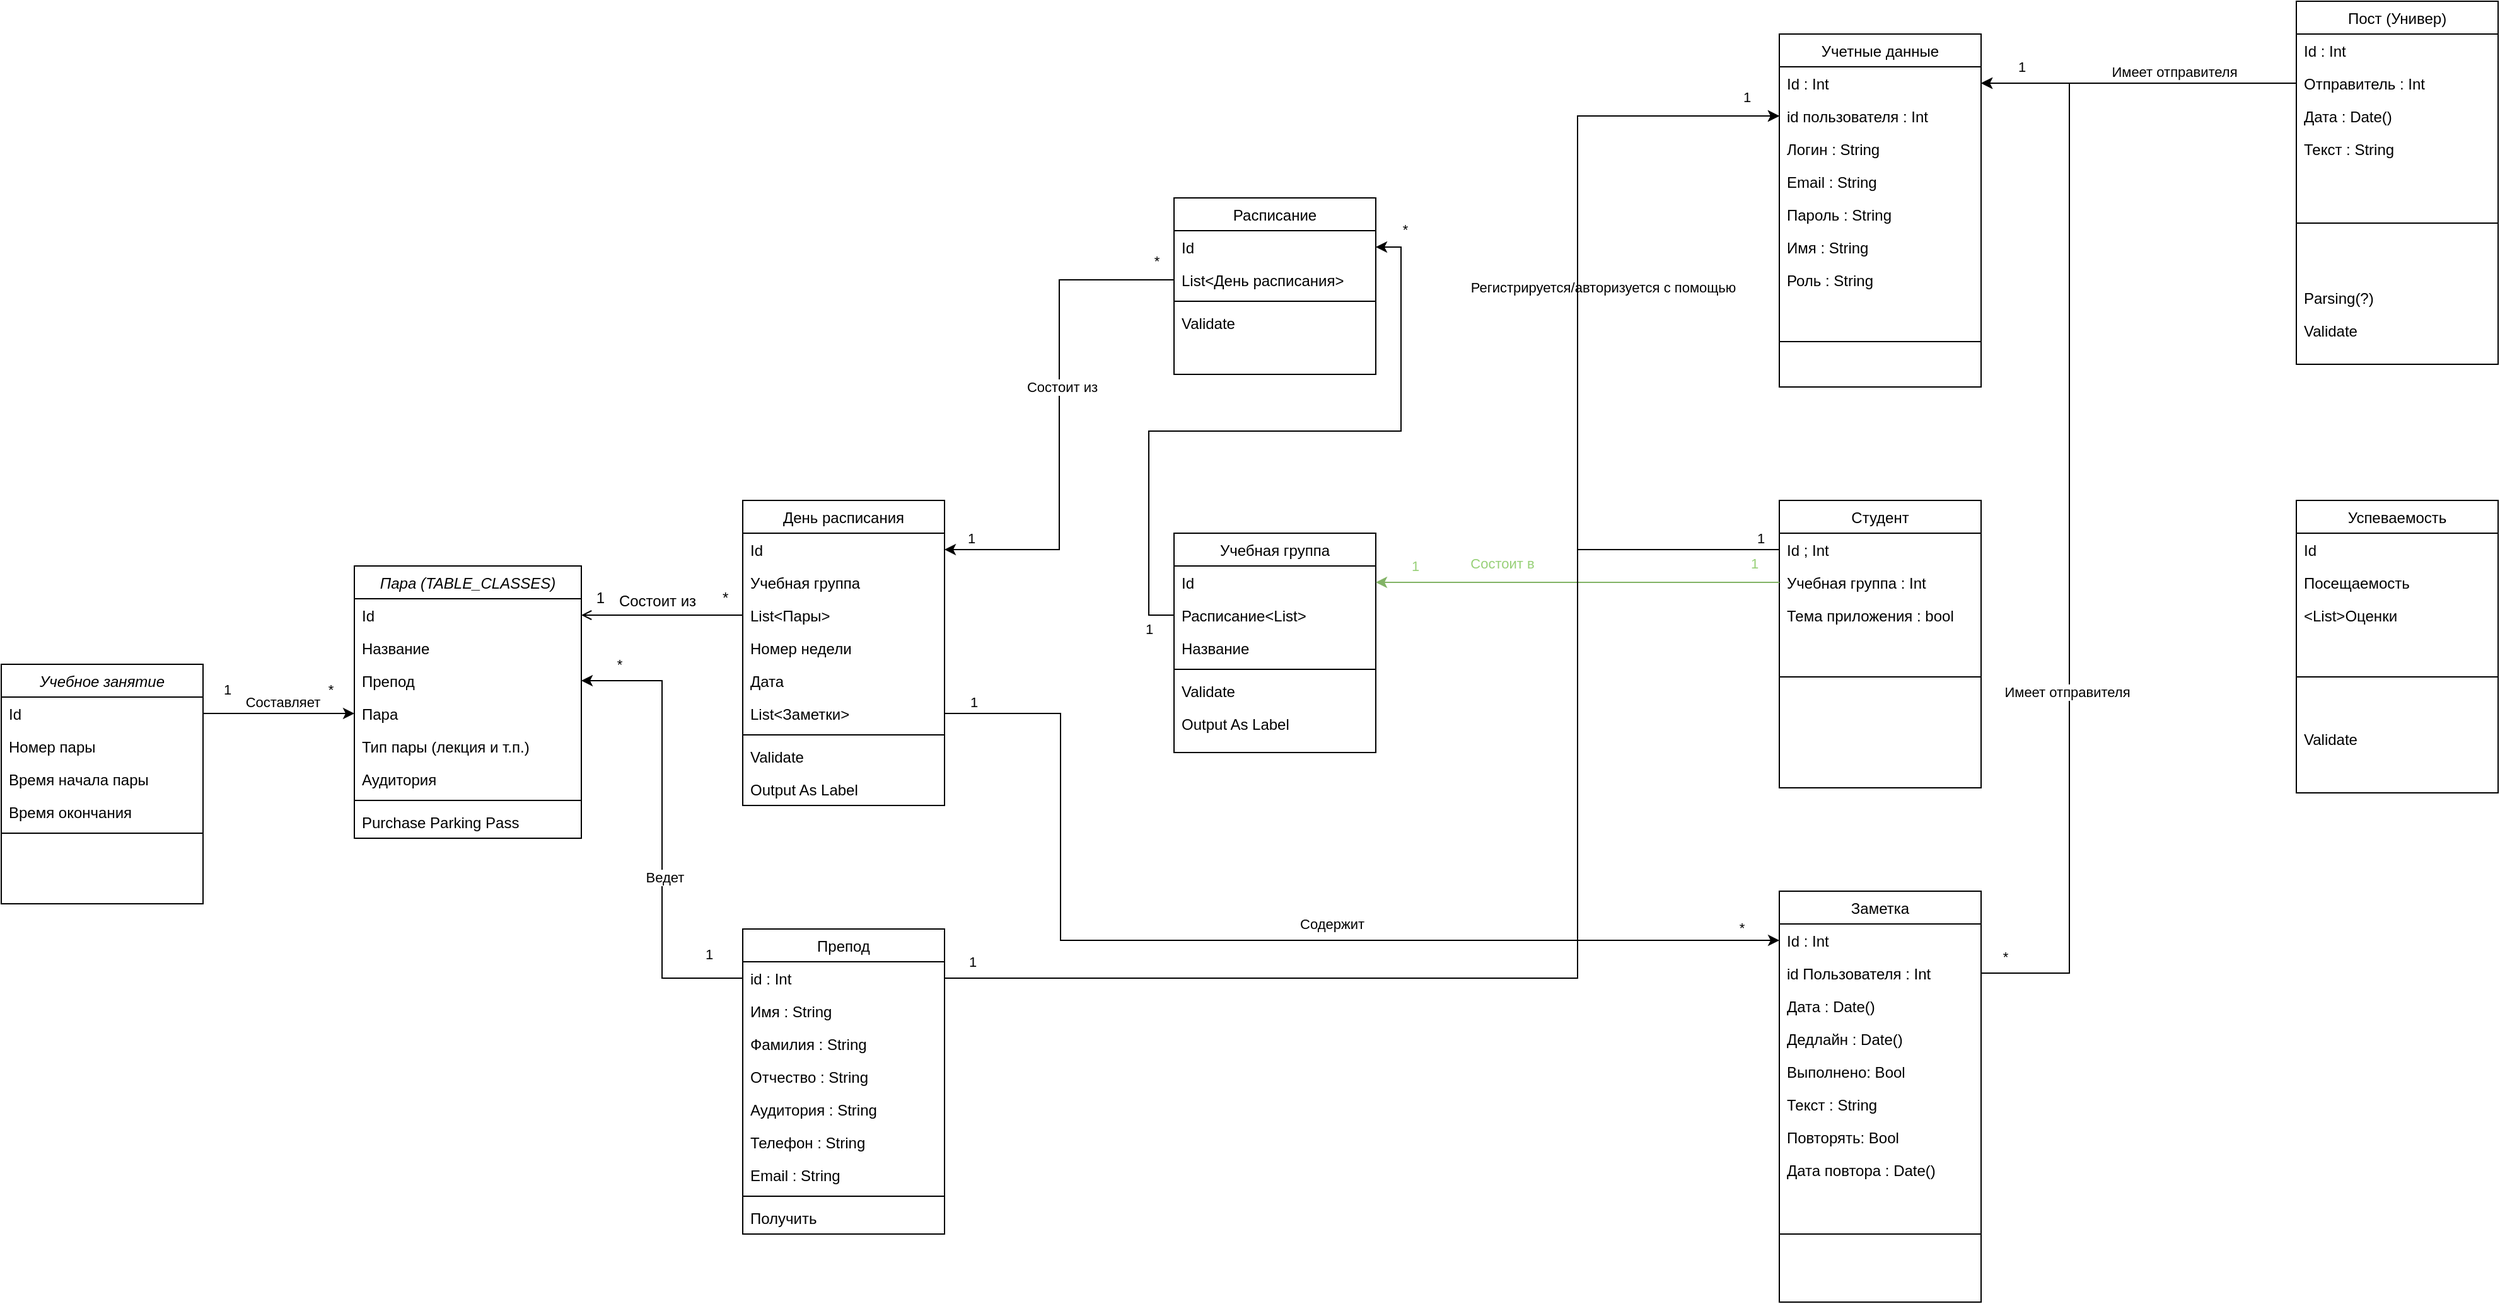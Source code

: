 <mxfile version="16.5.1" type="device"><diagram id="C5RBs43oDa-KdzZeNtuy" name="Page-1"><mxGraphModel dx="2249" dy="2034" grid="1" gridSize="10" guides="1" tooltips="1" connect="1" arrows="1" fold="1" page="1" pageScale="1" pageWidth="827" pageHeight="1169" math="0" shadow="0"><root><mxCell id="WIyWlLk6GJQsqaUBKTNV-0"/><mxCell id="WIyWlLk6GJQsqaUBKTNV-1" parent="WIyWlLk6GJQsqaUBKTNV-0"/><mxCell id="zkfFHV4jXpPFQw0GAbJ--0" value="Пара (TABLE_CLASSES)" style="swimlane;fontStyle=2;align=center;verticalAlign=top;childLayout=stackLayout;horizontal=1;startSize=26;horizontalStack=0;resizeParent=1;resizeLast=0;collapsible=1;marginBottom=0;rounded=0;shadow=0;strokeWidth=1;" parent="WIyWlLk6GJQsqaUBKTNV-1" vertex="1"><mxGeometry x="200" y="172" width="180" height="216" as="geometry"><mxRectangle x="230" y="140" width="160" height="26" as="alternateBounds"/></mxGeometry></mxCell><mxCell id="zkfFHV4jXpPFQw0GAbJ--1" value="Id" style="text;align=left;verticalAlign=top;spacingLeft=4;spacingRight=4;overflow=hidden;rotatable=0;points=[[0,0.5],[1,0.5]];portConstraint=eastwest;" parent="zkfFHV4jXpPFQw0GAbJ--0" vertex="1"><mxGeometry y="26" width="180" height="26" as="geometry"/></mxCell><mxCell id="zkfFHV4jXpPFQw0GAbJ--2" value="Название" style="text;align=left;verticalAlign=top;spacingLeft=4;spacingRight=4;overflow=hidden;rotatable=0;points=[[0,0.5],[1,0.5]];portConstraint=eastwest;rounded=0;shadow=0;html=0;" parent="zkfFHV4jXpPFQw0GAbJ--0" vertex="1"><mxGeometry y="52" width="180" height="26" as="geometry"/></mxCell><mxCell id="zkfFHV4jXpPFQw0GAbJ--3" value="Препод" style="text;align=left;verticalAlign=top;spacingLeft=4;spacingRight=4;overflow=hidden;rotatable=0;points=[[0,0.5],[1,0.5]];portConstraint=eastwest;rounded=0;shadow=0;html=0;" parent="zkfFHV4jXpPFQw0GAbJ--0" vertex="1"><mxGeometry y="78" width="180" height="26" as="geometry"/></mxCell><mxCell id="HMLo1GvduJwZ5FyDt5R9-80" value="Пара" style="text;align=left;verticalAlign=top;spacingLeft=4;spacingRight=4;overflow=hidden;rotatable=0;points=[[0,0.5],[1,0.5]];portConstraint=eastwest;" parent="zkfFHV4jXpPFQw0GAbJ--0" vertex="1"><mxGeometry y="104" width="180" height="26" as="geometry"/></mxCell><mxCell id="18_xznYcsgXf1KtRyhTN-0" value="Тип пары (лекция и т.п.)" style="text;align=left;verticalAlign=top;spacingLeft=4;spacingRight=4;overflow=hidden;rotatable=0;points=[[0,0.5],[1,0.5]];portConstraint=eastwest;" parent="zkfFHV4jXpPFQw0GAbJ--0" vertex="1"><mxGeometry y="130" width="180" height="26" as="geometry"/></mxCell><mxCell id="fOQuUvuFm4iIlGBNHbHv-6" value="Аудитория" style="text;align=left;verticalAlign=top;spacingLeft=4;spacingRight=4;overflow=hidden;rotatable=0;points=[[0,0.5],[1,0.5]];portConstraint=eastwest;" vertex="1" parent="zkfFHV4jXpPFQw0GAbJ--0"><mxGeometry y="156" width="180" height="26" as="geometry"/></mxCell><mxCell id="zkfFHV4jXpPFQw0GAbJ--4" value="" style="line;html=1;strokeWidth=1;align=left;verticalAlign=middle;spacingTop=-1;spacingLeft=3;spacingRight=3;rotatable=0;labelPosition=right;points=[];portConstraint=eastwest;" parent="zkfFHV4jXpPFQw0GAbJ--0" vertex="1"><mxGeometry y="182" width="180" height="8" as="geometry"/></mxCell><mxCell id="zkfFHV4jXpPFQw0GAbJ--5" value="Purchase Parking Pass" style="text;align=left;verticalAlign=top;spacingLeft=4;spacingRight=4;overflow=hidden;rotatable=0;points=[[0,0.5],[1,0.5]];portConstraint=eastwest;" parent="zkfFHV4jXpPFQw0GAbJ--0" vertex="1"><mxGeometry y="190" width="180" height="26" as="geometry"/></mxCell><mxCell id="zkfFHV4jXpPFQw0GAbJ--13" value="Препод" style="swimlane;fontStyle=0;align=center;verticalAlign=top;childLayout=stackLayout;horizontal=1;startSize=26;horizontalStack=0;resizeParent=1;resizeLast=0;collapsible=1;marginBottom=0;rounded=0;shadow=0;strokeWidth=1;" parent="WIyWlLk6GJQsqaUBKTNV-1" vertex="1"><mxGeometry x="508" y="460" width="160" height="242" as="geometry"><mxRectangle x="340" y="380" width="170" height="26" as="alternateBounds"/></mxGeometry></mxCell><mxCell id="zkfFHV4jXpPFQw0GAbJ--14" value="id : Int" style="text;align=left;verticalAlign=top;spacingLeft=4;spacingRight=4;overflow=hidden;rotatable=0;points=[[0,0.5],[1,0.5]];portConstraint=eastwest;" parent="zkfFHV4jXpPFQw0GAbJ--13" vertex="1"><mxGeometry y="26" width="160" height="26" as="geometry"/></mxCell><mxCell id="HMLo1GvduJwZ5FyDt5R9-19" value="Имя : String" style="text;align=left;verticalAlign=top;spacingLeft=4;spacingRight=4;overflow=hidden;rotatable=0;points=[[0,0.5],[1,0.5]];portConstraint=eastwest;" parent="zkfFHV4jXpPFQw0GAbJ--13" vertex="1"><mxGeometry y="52" width="160" height="26" as="geometry"/></mxCell><mxCell id="HMLo1GvduJwZ5FyDt5R9-20" value="Фамилия : String" style="text;align=left;verticalAlign=top;spacingLeft=4;spacingRight=4;overflow=hidden;rotatable=0;points=[[0,0.5],[1,0.5]];portConstraint=eastwest;" parent="zkfFHV4jXpPFQw0GAbJ--13" vertex="1"><mxGeometry y="78" width="160" height="26" as="geometry"/></mxCell><mxCell id="HMLo1GvduJwZ5FyDt5R9-21" value="Отчество : String" style="text;align=left;verticalAlign=top;spacingLeft=4;spacingRight=4;overflow=hidden;rotatable=0;points=[[0,0.5],[1,0.5]];portConstraint=eastwest;" parent="zkfFHV4jXpPFQw0GAbJ--13" vertex="1"><mxGeometry y="104" width="160" height="26" as="geometry"/></mxCell><mxCell id="HMLo1GvduJwZ5FyDt5R9-23" value="Аудитория : String" style="text;align=left;verticalAlign=top;spacingLeft=4;spacingRight=4;overflow=hidden;rotatable=0;points=[[0,0.5],[1,0.5]];portConstraint=eastwest;" parent="zkfFHV4jXpPFQw0GAbJ--13" vertex="1"><mxGeometry y="130" width="160" height="26" as="geometry"/></mxCell><mxCell id="HMLo1GvduJwZ5FyDt5R9-24" value="Телефон : String" style="text;align=left;verticalAlign=top;spacingLeft=4;spacingRight=4;overflow=hidden;rotatable=0;points=[[0,0.5],[1,0.5]];portConstraint=eastwest;" parent="zkfFHV4jXpPFQw0GAbJ--13" vertex="1"><mxGeometry y="156" width="160" height="26" as="geometry"/></mxCell><mxCell id="HMLo1GvduJwZ5FyDt5R9-28" value="Email : String" style="text;align=left;verticalAlign=top;spacingLeft=4;spacingRight=4;overflow=hidden;rotatable=0;points=[[0,0.5],[1,0.5]];portConstraint=eastwest;" parent="zkfFHV4jXpPFQw0GAbJ--13" vertex="1"><mxGeometry y="182" width="160" height="26" as="geometry"/></mxCell><mxCell id="zkfFHV4jXpPFQw0GAbJ--15" value="" style="line;html=1;strokeWidth=1;align=left;verticalAlign=middle;spacingTop=-1;spacingLeft=3;spacingRight=3;rotatable=0;labelPosition=right;points=[];portConstraint=eastwest;" parent="zkfFHV4jXpPFQw0GAbJ--13" vertex="1"><mxGeometry y="208" width="160" height="8" as="geometry"/></mxCell><mxCell id="HMLo1GvduJwZ5FyDt5R9-22" value="Получить" style="text;align=left;verticalAlign=top;spacingLeft=4;spacingRight=4;overflow=hidden;rotatable=0;points=[[0,0.5],[1,0.5]];portConstraint=eastwest;" parent="zkfFHV4jXpPFQw0GAbJ--13" vertex="1"><mxGeometry y="216" width="160" height="26" as="geometry"/></mxCell><mxCell id="zkfFHV4jXpPFQw0GAbJ--17" value="День расписания" style="swimlane;fontStyle=0;align=center;verticalAlign=top;childLayout=stackLayout;horizontal=1;startSize=26;horizontalStack=0;resizeParent=1;resizeLast=0;collapsible=1;marginBottom=0;rounded=0;shadow=0;strokeWidth=1;" parent="WIyWlLk6GJQsqaUBKTNV-1" vertex="1"><mxGeometry x="508" y="120" width="160" height="242" as="geometry"><mxRectangle x="550" y="140" width="160" height="26" as="alternateBounds"/></mxGeometry></mxCell><mxCell id="zkfFHV4jXpPFQw0GAbJ--18" value="Id" style="text;align=left;verticalAlign=top;spacingLeft=4;spacingRight=4;overflow=hidden;rotatable=0;points=[[0,0.5],[1,0.5]];portConstraint=eastwest;" parent="zkfFHV4jXpPFQw0GAbJ--17" vertex="1"><mxGeometry y="26" width="160" height="26" as="geometry"/></mxCell><mxCell id="zkfFHV4jXpPFQw0GAbJ--19" value="Учебная группа" style="text;align=left;verticalAlign=top;spacingLeft=4;spacingRight=4;overflow=hidden;rotatable=0;points=[[0,0.5],[1,0.5]];portConstraint=eastwest;rounded=0;shadow=0;html=0;" parent="zkfFHV4jXpPFQw0GAbJ--17" vertex="1"><mxGeometry y="52" width="160" height="26" as="geometry"/></mxCell><mxCell id="zkfFHV4jXpPFQw0GAbJ--20" value="List&lt;Пары&gt;" style="text;align=left;verticalAlign=top;spacingLeft=4;spacingRight=4;overflow=hidden;rotatable=0;points=[[0,0.5],[1,0.5]];portConstraint=eastwest;rounded=0;shadow=0;html=0;" parent="zkfFHV4jXpPFQw0GAbJ--17" vertex="1"><mxGeometry y="78" width="160" height="26" as="geometry"/></mxCell><mxCell id="LuhwkF0ytFlyWVQwrRC3-18" value="Номер недели" style="text;align=left;verticalAlign=top;spacingLeft=4;spacingRight=4;overflow=hidden;rotatable=0;points=[[0,0.5],[1,0.5]];portConstraint=eastwest;rounded=0;shadow=0;html=0;" parent="zkfFHV4jXpPFQw0GAbJ--17" vertex="1"><mxGeometry y="104" width="160" height="26" as="geometry"/></mxCell><mxCell id="HMLo1GvduJwZ5FyDt5R9-50" value="Дата" style="text;align=left;verticalAlign=top;spacingLeft=4;spacingRight=4;overflow=hidden;rotatable=0;points=[[0,0.5],[1,0.5]];portConstraint=eastwest;" parent="zkfFHV4jXpPFQw0GAbJ--17" vertex="1"><mxGeometry y="130" width="160" height="26" as="geometry"/></mxCell><mxCell id="HMLo1GvduJwZ5FyDt5R9-49" value="List&lt;Заметки&gt;" style="text;align=left;verticalAlign=top;spacingLeft=4;spacingRight=4;overflow=hidden;rotatable=0;points=[[0,0.5],[1,0.5]];portConstraint=eastwest;rounded=0;shadow=0;html=0;" parent="zkfFHV4jXpPFQw0GAbJ--17" vertex="1"><mxGeometry y="156" width="160" height="26" as="geometry"/></mxCell><mxCell id="zkfFHV4jXpPFQw0GAbJ--23" value="" style="line;html=1;strokeWidth=1;align=left;verticalAlign=middle;spacingTop=-1;spacingLeft=3;spacingRight=3;rotatable=0;labelPosition=right;points=[];portConstraint=eastwest;" parent="zkfFHV4jXpPFQw0GAbJ--17" vertex="1"><mxGeometry y="182" width="160" height="8" as="geometry"/></mxCell><mxCell id="zkfFHV4jXpPFQw0GAbJ--24" value="Validate" style="text;align=left;verticalAlign=top;spacingLeft=4;spacingRight=4;overflow=hidden;rotatable=0;points=[[0,0.5],[1,0.5]];portConstraint=eastwest;" parent="zkfFHV4jXpPFQw0GAbJ--17" vertex="1"><mxGeometry y="190" width="160" height="26" as="geometry"/></mxCell><mxCell id="zkfFHV4jXpPFQw0GAbJ--25" value="Output As Label" style="text;align=left;verticalAlign=top;spacingLeft=4;spacingRight=4;overflow=hidden;rotatable=0;points=[[0,0.5],[1,0.5]];portConstraint=eastwest;" parent="zkfFHV4jXpPFQw0GAbJ--17" vertex="1"><mxGeometry y="216" width="160" height="26" as="geometry"/></mxCell><mxCell id="zkfFHV4jXpPFQw0GAbJ--26" value="" style="endArrow=open;shadow=0;strokeWidth=1;rounded=0;endFill=1;edgeStyle=elbowEdgeStyle;elbow=vertical;exitX=0;exitY=0.5;exitDx=0;exitDy=0;entryX=1;entryY=0.5;entryDx=0;entryDy=0;" parent="WIyWlLk6GJQsqaUBKTNV-1" source="zkfFHV4jXpPFQw0GAbJ--20" target="zkfFHV4jXpPFQw0GAbJ--1" edge="1"><mxGeometry x="0.5" y="41" relative="1" as="geometry"><mxPoint x="380" y="192" as="sourcePoint"/><mxPoint x="440" y="300" as="targetPoint"/><mxPoint x="-40" y="32" as="offset"/></mxGeometry></mxCell><mxCell id="zkfFHV4jXpPFQw0GAbJ--27" value="*" style="resizable=0;align=left;verticalAlign=bottom;labelBackgroundColor=none;fontSize=12;" parent="zkfFHV4jXpPFQw0GAbJ--26" connectable="0" vertex="1"><mxGeometry x="-1" relative="1" as="geometry"><mxPoint x="-18" y="-5" as="offset"/></mxGeometry></mxCell><mxCell id="zkfFHV4jXpPFQw0GAbJ--28" value="1" style="resizable=0;align=right;verticalAlign=bottom;labelBackgroundColor=none;fontSize=12;" parent="zkfFHV4jXpPFQw0GAbJ--26" connectable="0" vertex="1"><mxGeometry x="1" relative="1" as="geometry"><mxPoint x="20" y="-5" as="offset"/></mxGeometry></mxCell><mxCell id="zkfFHV4jXpPFQw0GAbJ--29" value="Состоит из" style="text;html=1;resizable=0;points=[];;align=center;verticalAlign=middle;labelBackgroundColor=none;rounded=0;shadow=0;strokeWidth=1;fontSize=12;" parent="zkfFHV4jXpPFQw0GAbJ--26" vertex="1" connectable="0"><mxGeometry x="0.5" y="49" relative="1" as="geometry"><mxPoint x="28" y="-60" as="offset"/></mxGeometry></mxCell><mxCell id="LuhwkF0ytFlyWVQwrRC3-2" value="Учебная группа" style="swimlane;fontStyle=0;align=center;verticalAlign=top;childLayout=stackLayout;horizontal=1;startSize=26;horizontalStack=0;resizeParent=1;resizeLast=0;collapsible=1;marginBottom=0;rounded=0;shadow=0;strokeWidth=1;" parent="WIyWlLk6GJQsqaUBKTNV-1" vertex="1"><mxGeometry x="850" y="146" width="160" height="174" as="geometry"><mxRectangle x="550" y="140" width="160" height="26" as="alternateBounds"/></mxGeometry></mxCell><mxCell id="LuhwkF0ytFlyWVQwrRC3-3" value="Id" style="text;align=left;verticalAlign=top;spacingLeft=4;spacingRight=4;overflow=hidden;rotatable=0;points=[[0,0.5],[1,0.5]];portConstraint=eastwest;" parent="LuhwkF0ytFlyWVQwrRC3-2" vertex="1"><mxGeometry y="26" width="160" height="26" as="geometry"/></mxCell><mxCell id="fOQuUvuFm4iIlGBNHbHv-0" value="Расписание&lt;List&gt;" style="text;align=left;verticalAlign=top;spacingLeft=4;spacingRight=4;overflow=hidden;rotatable=0;points=[[0,0.5],[1,0.5]];portConstraint=eastwest;rounded=0;shadow=0;html=0;" vertex="1" parent="LuhwkF0ytFlyWVQwrRC3-2"><mxGeometry y="52" width="160" height="26" as="geometry"/></mxCell><mxCell id="LuhwkF0ytFlyWVQwrRC3-4" value="Название" style="text;align=left;verticalAlign=top;spacingLeft=4;spacingRight=4;overflow=hidden;rotatable=0;points=[[0,0.5],[1,0.5]];portConstraint=eastwest;rounded=0;shadow=0;html=0;" parent="LuhwkF0ytFlyWVQwrRC3-2" vertex="1"><mxGeometry y="78" width="160" height="26" as="geometry"/></mxCell><mxCell id="LuhwkF0ytFlyWVQwrRC3-8" value="" style="line;html=1;strokeWidth=1;align=left;verticalAlign=middle;spacingTop=-1;spacingLeft=3;spacingRight=3;rotatable=0;labelPosition=right;points=[];portConstraint=eastwest;" parent="LuhwkF0ytFlyWVQwrRC3-2" vertex="1"><mxGeometry y="104" width="160" height="8" as="geometry"/></mxCell><mxCell id="LuhwkF0ytFlyWVQwrRC3-9" value="Validate" style="text;align=left;verticalAlign=top;spacingLeft=4;spacingRight=4;overflow=hidden;rotatable=0;points=[[0,0.5],[1,0.5]];portConstraint=eastwest;" parent="LuhwkF0ytFlyWVQwrRC3-2" vertex="1"><mxGeometry y="112" width="160" height="26" as="geometry"/></mxCell><mxCell id="LuhwkF0ytFlyWVQwrRC3-10" value="Output As Label" style="text;align=left;verticalAlign=top;spacingLeft=4;spacingRight=4;overflow=hidden;rotatable=0;points=[[0,0.5],[1,0.5]];portConstraint=eastwest;" parent="LuhwkF0ytFlyWVQwrRC3-2" vertex="1"><mxGeometry y="138" width="160" height="26" as="geometry"/></mxCell><mxCell id="LuhwkF0ytFlyWVQwrRC3-15" value="Расписание" style="swimlane;fontStyle=0;align=center;verticalAlign=top;childLayout=stackLayout;horizontal=1;startSize=26;horizontalStack=0;resizeParent=1;resizeLast=0;collapsible=1;marginBottom=0;rounded=0;shadow=0;strokeWidth=1;" parent="WIyWlLk6GJQsqaUBKTNV-1" vertex="1"><mxGeometry x="850" y="-120" width="160" height="140" as="geometry"><mxRectangle x="550" y="140" width="160" height="26" as="alternateBounds"/></mxGeometry></mxCell><mxCell id="LuhwkF0ytFlyWVQwrRC3-16" value="Id" style="text;align=left;verticalAlign=top;spacingLeft=4;spacingRight=4;overflow=hidden;rotatable=0;points=[[0,0.5],[1,0.5]];portConstraint=eastwest;" parent="LuhwkF0ytFlyWVQwrRC3-15" vertex="1"><mxGeometry y="26" width="160" height="26" as="geometry"/></mxCell><mxCell id="LuhwkF0ytFlyWVQwrRC3-17" value="List&lt;День расписания&gt;" style="text;align=left;verticalAlign=top;spacingLeft=4;spacingRight=4;overflow=hidden;rotatable=0;points=[[0,0.5],[1,0.5]];portConstraint=eastwest;rounded=0;shadow=0;html=0;" parent="LuhwkF0ytFlyWVQwrRC3-15" vertex="1"><mxGeometry y="52" width="160" height="26" as="geometry"/></mxCell><mxCell id="LuhwkF0ytFlyWVQwrRC3-21" value="" style="line;html=1;strokeWidth=1;align=left;verticalAlign=middle;spacingTop=-1;spacingLeft=3;spacingRight=3;rotatable=0;labelPosition=right;points=[];portConstraint=eastwest;" parent="LuhwkF0ytFlyWVQwrRC3-15" vertex="1"><mxGeometry y="78" width="160" height="8" as="geometry"/></mxCell><mxCell id="LuhwkF0ytFlyWVQwrRC3-22" value="Validate" style="text;align=left;verticalAlign=top;spacingLeft=4;spacingRight=4;overflow=hidden;rotatable=0;points=[[0,0.5],[1,0.5]];portConstraint=eastwest;" parent="LuhwkF0ytFlyWVQwrRC3-15" vertex="1"><mxGeometry y="86" width="160" height="26" as="geometry"/></mxCell><mxCell id="FzBFY5n84k5RlnvZ4wKI-0" value="Студент" style="swimlane;fontStyle=0;align=center;verticalAlign=top;childLayout=stackLayout;horizontal=1;startSize=26;horizontalStack=0;resizeParent=1;resizeLast=0;collapsible=1;marginBottom=0;rounded=0;shadow=0;strokeWidth=1;" parent="WIyWlLk6GJQsqaUBKTNV-1" vertex="1"><mxGeometry x="1330" y="120" width="160" height="228" as="geometry"><mxRectangle x="550" y="140" width="160" height="26" as="alternateBounds"/></mxGeometry></mxCell><mxCell id="FzBFY5n84k5RlnvZ4wKI-1" value="Id ; Int" style="text;align=left;verticalAlign=top;spacingLeft=4;spacingRight=4;overflow=hidden;rotatable=0;points=[[0,0.5],[1,0.5]];portConstraint=eastwest;" parent="FzBFY5n84k5RlnvZ4wKI-0" vertex="1"><mxGeometry y="26" width="160" height="26" as="geometry"/></mxCell><mxCell id="FzBFY5n84k5RlnvZ4wKI-7" value="Учебная группа : Int&#10;" style="text;align=left;verticalAlign=top;spacingLeft=4;spacingRight=4;overflow=hidden;rotatable=0;points=[[0,0.5],[1,0.5]];portConstraint=eastwest;" parent="FzBFY5n84k5RlnvZ4wKI-0" vertex="1"><mxGeometry y="52" width="160" height="26" as="geometry"/></mxCell><mxCell id="HMLo1GvduJwZ5FyDt5R9-18" value="Тема приложения : bool" style="text;align=left;verticalAlign=top;spacingLeft=4;spacingRight=4;overflow=hidden;rotatable=0;points=[[0,0.5],[1,0.5]];portConstraint=eastwest;" parent="FzBFY5n84k5RlnvZ4wKI-0" vertex="1"><mxGeometry y="78" width="160" height="26" as="geometry"/></mxCell><mxCell id="FzBFY5n84k5RlnvZ4wKI-3" value="" style="line;html=1;strokeWidth=1;align=left;verticalAlign=middle;spacingTop=-1;spacingLeft=3;spacingRight=3;rotatable=0;labelPosition=right;points=[];portConstraint=eastwest;" parent="FzBFY5n84k5RlnvZ4wKI-0" vertex="1"><mxGeometry y="104" width="160" height="72" as="geometry"/></mxCell><mxCell id="FzBFY5n84k5RlnvZ4wKI-5" value="" style="resizable=0;align=right;verticalAlign=bottom;labelBackgroundColor=none;fontSize=12;" parent="WIyWlLk6GJQsqaUBKTNV-1" connectable="0" vertex="1"><mxGeometry x="780" y="-80" as="geometry"/></mxCell><mxCell id="FzBFY5n84k5RlnvZ4wKI-15" value="Успеваемость" style="swimlane;fontStyle=0;align=center;verticalAlign=top;childLayout=stackLayout;horizontal=1;startSize=26;horizontalStack=0;resizeParent=1;resizeLast=0;collapsible=1;marginBottom=0;rounded=0;shadow=0;strokeWidth=1;" parent="WIyWlLk6GJQsqaUBKTNV-1" vertex="1"><mxGeometry x="1740" y="120" width="160" height="232" as="geometry"><mxRectangle x="550" y="140" width="160" height="26" as="alternateBounds"/></mxGeometry></mxCell><mxCell id="FzBFY5n84k5RlnvZ4wKI-16" value="Id" style="text;align=left;verticalAlign=top;spacingLeft=4;spacingRight=4;overflow=hidden;rotatable=0;points=[[0,0.5],[1,0.5]];portConstraint=eastwest;" parent="FzBFY5n84k5RlnvZ4wKI-15" vertex="1"><mxGeometry y="26" width="160" height="26" as="geometry"/></mxCell><mxCell id="FzBFY5n84k5RlnvZ4wKI-17" value="Посещаемость" style="text;align=left;verticalAlign=top;spacingLeft=4;spacingRight=4;overflow=hidden;rotatable=0;points=[[0,0.5],[1,0.5]];portConstraint=eastwest;" parent="FzBFY5n84k5RlnvZ4wKI-15" vertex="1"><mxGeometry y="52" width="160" height="26" as="geometry"/></mxCell><mxCell id="FzBFY5n84k5RlnvZ4wKI-19" value="&lt;List&gt;Оценки" style="text;align=left;verticalAlign=top;spacingLeft=4;spacingRight=4;overflow=hidden;rotatable=0;points=[[0,0.5],[1,0.5]];portConstraint=eastwest;" parent="FzBFY5n84k5RlnvZ4wKI-15" vertex="1"><mxGeometry y="78" width="160" height="26" as="geometry"/></mxCell><mxCell id="FzBFY5n84k5RlnvZ4wKI-20" value="" style="line;html=1;strokeWidth=1;align=left;verticalAlign=middle;spacingTop=-1;spacingLeft=3;spacingRight=3;rotatable=0;labelPosition=right;points=[];portConstraint=eastwest;" parent="FzBFY5n84k5RlnvZ4wKI-15" vertex="1"><mxGeometry y="104" width="160" height="72" as="geometry"/></mxCell><mxCell id="FzBFY5n84k5RlnvZ4wKI-21" value="Validate" style="text;align=left;verticalAlign=top;spacingLeft=4;spacingRight=4;overflow=hidden;rotatable=0;points=[[0,0.5],[1,0.5]];portConstraint=eastwest;" parent="FzBFY5n84k5RlnvZ4wKI-15" vertex="1"><mxGeometry y="176" width="160" height="30" as="geometry"/></mxCell><mxCell id="FzBFY5n84k5RlnvZ4wKI-33" value="Пост (Универ)" style="swimlane;fontStyle=0;align=center;verticalAlign=top;childLayout=stackLayout;horizontal=1;startSize=26;horizontalStack=0;resizeParent=1;resizeLast=0;collapsible=1;marginBottom=0;rounded=0;shadow=0;strokeWidth=1;" parent="WIyWlLk6GJQsqaUBKTNV-1" vertex="1"><mxGeometry x="1740" y="-276" width="160" height="288" as="geometry"><mxRectangle x="550" y="140" width="160" height="26" as="alternateBounds"/></mxGeometry></mxCell><mxCell id="FzBFY5n84k5RlnvZ4wKI-34" value="Id : Int" style="text;align=left;verticalAlign=top;spacingLeft=4;spacingRight=4;overflow=hidden;rotatable=0;points=[[0,0.5],[1,0.5]];portConstraint=eastwest;" parent="FzBFY5n84k5RlnvZ4wKI-33" vertex="1"><mxGeometry y="26" width="160" height="26" as="geometry"/></mxCell><mxCell id="HMLo1GvduJwZ5FyDt5R9-46" value="Отправитель : Int" style="text;align=left;verticalAlign=top;spacingLeft=4;spacingRight=4;overflow=hidden;rotatable=0;points=[[0,0.5],[1,0.5]];portConstraint=eastwest;" parent="FzBFY5n84k5RlnvZ4wKI-33" vertex="1"><mxGeometry y="52" width="160" height="26" as="geometry"/></mxCell><mxCell id="HMLo1GvduJwZ5FyDt5R9-47" value="Дата : Date()" style="text;align=left;verticalAlign=top;spacingLeft=4;spacingRight=4;overflow=hidden;rotatable=0;points=[[0,0.5],[1,0.5]];portConstraint=eastwest;" parent="FzBFY5n84k5RlnvZ4wKI-33" vertex="1"><mxGeometry y="78" width="160" height="26" as="geometry"/></mxCell><mxCell id="HMLo1GvduJwZ5FyDt5R9-48" value="Текст : String" style="text;align=left;verticalAlign=top;spacingLeft=4;spacingRight=4;overflow=hidden;rotatable=0;points=[[0,0.5],[1,0.5]];portConstraint=eastwest;" parent="FzBFY5n84k5RlnvZ4wKI-33" vertex="1"><mxGeometry y="104" width="160" height="26" as="geometry"/></mxCell><mxCell id="FzBFY5n84k5RlnvZ4wKI-36" value="" style="line;html=1;strokeWidth=1;align=left;verticalAlign=middle;spacingTop=-1;spacingLeft=3;spacingRight=3;rotatable=0;labelPosition=right;points=[];portConstraint=eastwest;" parent="FzBFY5n84k5RlnvZ4wKI-33" vertex="1"><mxGeometry y="130" width="160" height="92" as="geometry"/></mxCell><mxCell id="FzBFY5n84k5RlnvZ4wKI-41" value="Parsing(?)" style="text;align=left;verticalAlign=top;spacingLeft=4;spacingRight=4;overflow=hidden;rotatable=0;points=[[0,0.5],[1,0.5]];portConstraint=eastwest;" parent="FzBFY5n84k5RlnvZ4wKI-33" vertex="1"><mxGeometry y="222" width="160" height="26" as="geometry"/></mxCell><mxCell id="FzBFY5n84k5RlnvZ4wKI-37" value="Validate" style="text;align=left;verticalAlign=top;spacingLeft=4;spacingRight=4;overflow=hidden;rotatable=0;points=[[0,0.5],[1,0.5]];portConstraint=eastwest;" parent="FzBFY5n84k5RlnvZ4wKI-33" vertex="1"><mxGeometry y="248" width="160" height="26" as="geometry"/></mxCell><mxCell id="HMLo1GvduJwZ5FyDt5R9-10" style="edgeStyle=orthogonalEdgeStyle;rounded=0;orthogonalLoop=1;jettySize=auto;html=1;exitX=0;exitY=0.5;exitDx=0;exitDy=0;entryX=1;entryY=0.5;entryDx=0;entryDy=0;" parent="WIyWlLk6GJQsqaUBKTNV-1" source="LuhwkF0ytFlyWVQwrRC3-17" target="zkfFHV4jXpPFQw0GAbJ--18" edge="1"><mxGeometry relative="1" as="geometry"/></mxCell><mxCell id="HMLo1GvduJwZ5FyDt5R9-11" value="Состоит из" style="edgeLabel;html=1;align=center;verticalAlign=middle;resizable=0;points=[];" parent="HMLo1GvduJwZ5FyDt5R9-10" vertex="1" connectable="0"><mxGeometry x="-0.114" y="2" relative="1" as="geometry"><mxPoint as="offset"/></mxGeometry></mxCell><mxCell id="HMLo1GvduJwZ5FyDt5R9-12" value="1" style="edgeLabel;html=1;align=center;verticalAlign=middle;resizable=0;points=[];" parent="HMLo1GvduJwZ5FyDt5R9-10" vertex="1" connectable="0"><mxGeometry x="0.895" y="1" relative="1" as="geometry"><mxPoint y="-10" as="offset"/></mxGeometry></mxCell><mxCell id="HMLo1GvduJwZ5FyDt5R9-13" value="*" style="edgeLabel;html=1;align=center;verticalAlign=middle;resizable=0;points=[];" parent="HMLo1GvduJwZ5FyDt5R9-10" vertex="1" connectable="0"><mxGeometry x="-0.881" relative="1" as="geometry"><mxPoint x="9" y="-15" as="offset"/></mxGeometry></mxCell><mxCell id="HMLo1GvduJwZ5FyDt5R9-14" style="edgeStyle=orthogonalEdgeStyle;rounded=0;orthogonalLoop=1;jettySize=auto;html=1;exitX=0;exitY=0.5;exitDx=0;exitDy=0;entryX=1;entryY=0.5;entryDx=0;entryDy=0;fillColor=#d5e8d4;strokeColor=#82b366;" parent="WIyWlLk6GJQsqaUBKTNV-1" source="FzBFY5n84k5RlnvZ4wKI-7" target="LuhwkF0ytFlyWVQwrRC3-3" edge="1"><mxGeometry relative="1" as="geometry"/></mxCell><mxCell id="HMLo1GvduJwZ5FyDt5R9-15" value="1" style="edgeLabel;html=1;align=center;verticalAlign=middle;resizable=0;points=[];fontColor=#97D077;" parent="HMLo1GvduJwZ5FyDt5R9-14" vertex="1" connectable="0"><mxGeometry x="0.866" y="2" relative="1" as="geometry"><mxPoint x="9" y="-15" as="offset"/></mxGeometry></mxCell><mxCell id="HMLo1GvduJwZ5FyDt5R9-16" value="1" style="edgeLabel;html=1;align=center;verticalAlign=middle;resizable=0;points=[];fontColor=#97D077;" parent="HMLo1GvduJwZ5FyDt5R9-14" vertex="1" connectable="0"><mxGeometry x="-0.816" y="-2" relative="1" as="geometry"><mxPoint x="9" y="-13" as="offset"/></mxGeometry></mxCell><mxCell id="HMLo1GvduJwZ5FyDt5R9-17" value="Состоит в" style="edgeLabel;html=1;align=center;verticalAlign=middle;resizable=0;points=[];fontColor=#97D077;" parent="HMLo1GvduJwZ5FyDt5R9-14" vertex="1" connectable="0"><mxGeometry x="-0.094" y="1" relative="1" as="geometry"><mxPoint x="-75" y="-16" as="offset"/></mxGeometry></mxCell><mxCell id="HMLo1GvduJwZ5FyDt5R9-29" value="Учетные данные" style="swimlane;fontStyle=0;align=center;verticalAlign=top;childLayout=stackLayout;horizontal=1;startSize=26;horizontalStack=0;resizeParent=1;resizeLast=0;collapsible=1;marginBottom=0;rounded=0;shadow=0;strokeWidth=1;" parent="WIyWlLk6GJQsqaUBKTNV-1" vertex="1"><mxGeometry x="1330" y="-250" width="160" height="280" as="geometry"><mxRectangle x="550" y="140" width="160" height="26" as="alternateBounds"/></mxGeometry></mxCell><mxCell id="HMLo1GvduJwZ5FyDt5R9-30" value="Id : Int" style="text;align=left;verticalAlign=top;spacingLeft=4;spacingRight=4;overflow=hidden;rotatable=0;points=[[0,0.5],[1,0.5]];portConstraint=eastwest;" parent="HMLo1GvduJwZ5FyDt5R9-29" vertex="1"><mxGeometry y="26" width="160" height="26" as="geometry"/></mxCell><mxCell id="HMLo1GvduJwZ5FyDt5R9-31" value="id пользователя : Int" style="text;align=left;verticalAlign=top;spacingLeft=4;spacingRight=4;overflow=hidden;rotatable=0;points=[[0,0.5],[1,0.5]];portConstraint=eastwest;" parent="HMLo1GvduJwZ5FyDt5R9-29" vertex="1"><mxGeometry y="52" width="160" height="26" as="geometry"/></mxCell><mxCell id="HMLo1GvduJwZ5FyDt5R9-32" value="Логин : String" style="text;align=left;verticalAlign=top;spacingLeft=4;spacingRight=4;overflow=hidden;rotatable=0;points=[[0,0.5],[1,0.5]];portConstraint=eastwest;" parent="HMLo1GvduJwZ5FyDt5R9-29" vertex="1"><mxGeometry y="78" width="160" height="26" as="geometry"/></mxCell><mxCell id="HMLo1GvduJwZ5FyDt5R9-33" value="Email : String" style="text;align=left;verticalAlign=top;spacingLeft=4;spacingRight=4;overflow=hidden;rotatable=0;points=[[0,0.5],[1,0.5]];portConstraint=eastwest;" parent="HMLo1GvduJwZ5FyDt5R9-29" vertex="1"><mxGeometry y="104" width="160" height="26" as="geometry"/></mxCell><mxCell id="HMLo1GvduJwZ5FyDt5R9-34" value="Пароль : String" style="text;align=left;verticalAlign=top;spacingLeft=4;spacingRight=4;overflow=hidden;rotatable=0;points=[[0,0.5],[1,0.5]];portConstraint=eastwest;" parent="HMLo1GvduJwZ5FyDt5R9-29" vertex="1"><mxGeometry y="130" width="160" height="26" as="geometry"/></mxCell><mxCell id="HMLo1GvduJwZ5FyDt5R9-40" value="Имя : String" style="text;align=left;verticalAlign=top;spacingLeft=4;spacingRight=4;overflow=hidden;rotatable=0;points=[[0,0.5],[1,0.5]];portConstraint=eastwest;" parent="HMLo1GvduJwZ5FyDt5R9-29" vertex="1"><mxGeometry y="156" width="160" height="26" as="geometry"/></mxCell><mxCell id="HMLo1GvduJwZ5FyDt5R9-41" value="Роль : String" style="text;align=left;verticalAlign=top;spacingLeft=4;spacingRight=4;overflow=hidden;rotatable=0;points=[[0,0.5],[1,0.5]];portConstraint=eastwest;" parent="HMLo1GvduJwZ5FyDt5R9-29" vertex="1"><mxGeometry y="182" width="160" height="26" as="geometry"/></mxCell><mxCell id="HMLo1GvduJwZ5FyDt5R9-35" value="" style="line;html=1;strokeWidth=1;align=left;verticalAlign=middle;spacingTop=-1;spacingLeft=3;spacingRight=3;rotatable=0;labelPosition=right;points=[];portConstraint=eastwest;" parent="HMLo1GvduJwZ5FyDt5R9-29" vertex="1"><mxGeometry y="208" width="160" height="72" as="geometry"/></mxCell><mxCell id="HMLo1GvduJwZ5FyDt5R9-36" style="edgeStyle=orthogonalEdgeStyle;rounded=0;orthogonalLoop=1;jettySize=auto;html=1;entryX=0;entryY=0.5;entryDx=0;entryDy=0;exitX=0;exitY=0.5;exitDx=0;exitDy=0;" parent="WIyWlLk6GJQsqaUBKTNV-1" source="FzBFY5n84k5RlnvZ4wKI-1" target="HMLo1GvduJwZ5FyDt5R9-31" edge="1"><mxGeometry relative="1" as="geometry"><Array as="points"><mxPoint x="1170" y="159"/><mxPoint x="1170" y="-185"/></Array><mxPoint x="1300" y="159" as="sourcePoint"/></mxGeometry></mxCell><mxCell id="HMLo1GvduJwZ5FyDt5R9-37" value="Регистрируется/авторизуется с помощью" style="edgeLabel;html=1;align=center;verticalAlign=middle;resizable=0;points=[];" parent="HMLo1GvduJwZ5FyDt5R9-36" vertex="1" connectable="0"><mxGeometry x="-0.095" y="-1" relative="1" as="geometry"><mxPoint x="19" y="-68" as="offset"/></mxGeometry></mxCell><mxCell id="HMLo1GvduJwZ5FyDt5R9-38" value="1" style="edgeLabel;html=1;align=center;verticalAlign=middle;resizable=0;points=[];" parent="HMLo1GvduJwZ5FyDt5R9-36" vertex="1" connectable="0"><mxGeometry x="-0.954" y="2" relative="1" as="geometry"><mxPoint y="-11" as="offset"/></mxGeometry></mxCell><mxCell id="HMLo1GvduJwZ5FyDt5R9-39" value="1" style="edgeLabel;html=1;align=center;verticalAlign=middle;resizable=0;points=[];" parent="HMLo1GvduJwZ5FyDt5R9-36" vertex="1" connectable="0"><mxGeometry x="0.931" y="1" relative="1" as="geometry"><mxPoint x="-3" y="-14" as="offset"/></mxGeometry></mxCell><mxCell id="HMLo1GvduJwZ5FyDt5R9-42" style="edgeStyle=orthogonalEdgeStyle;rounded=0;orthogonalLoop=1;jettySize=auto;html=1;entryX=1;entryY=0.5;entryDx=0;entryDy=0;exitX=0;exitY=0.5;exitDx=0;exitDy=0;" parent="WIyWlLk6GJQsqaUBKTNV-1" source="HMLo1GvduJwZ5FyDt5R9-46" target="HMLo1GvduJwZ5FyDt5R9-30" edge="1"><mxGeometry relative="1" as="geometry"><mxPoint x="1610" y="-211" as="sourcePoint"/></mxGeometry></mxCell><mxCell id="HMLo1GvduJwZ5FyDt5R9-43" value="1" style="edgeLabel;html=1;align=center;verticalAlign=middle;resizable=0;points=[];" parent="HMLo1GvduJwZ5FyDt5R9-42" vertex="1" connectable="0"><mxGeometry x="0.743" y="-2" relative="1" as="geometry"><mxPoint y="-11" as="offset"/></mxGeometry></mxCell><mxCell id="HMLo1GvduJwZ5FyDt5R9-67" value="Имеет отправителя" style="edgeLabel;html=1;align=center;verticalAlign=middle;resizable=0;points=[];" parent="HMLo1GvduJwZ5FyDt5R9-42" vertex="1" connectable="0"><mxGeometry x="-0.221" y="-2" relative="1" as="geometry"><mxPoint y="-7" as="offset"/></mxGeometry></mxCell><mxCell id="HMLo1GvduJwZ5FyDt5R9-51" value="Заметка" style="swimlane;fontStyle=0;align=center;verticalAlign=top;childLayout=stackLayout;horizontal=1;startSize=26;horizontalStack=0;resizeParent=1;resizeLast=0;collapsible=1;marginBottom=0;rounded=0;shadow=0;strokeWidth=1;" parent="WIyWlLk6GJQsqaUBKTNV-1" vertex="1"><mxGeometry x="1330" y="430" width="160" height="326" as="geometry"><mxRectangle x="550" y="140" width="160" height="26" as="alternateBounds"/></mxGeometry></mxCell><mxCell id="HMLo1GvduJwZ5FyDt5R9-52" value="Id : Int" style="text;align=left;verticalAlign=top;spacingLeft=4;spacingRight=4;overflow=hidden;rotatable=0;points=[[0,0.5],[1,0.5]];portConstraint=eastwest;" parent="HMLo1GvduJwZ5FyDt5R9-51" vertex="1"><mxGeometry y="26" width="160" height="26" as="geometry"/></mxCell><mxCell id="HMLo1GvduJwZ5FyDt5R9-53" value="id Пользователя : Int" style="text;align=left;verticalAlign=top;spacingLeft=4;spacingRight=4;overflow=hidden;rotatable=0;points=[[0,0.5],[1,0.5]];portConstraint=eastwest;" parent="HMLo1GvduJwZ5FyDt5R9-51" vertex="1"><mxGeometry y="52" width="160" height="26" as="geometry"/></mxCell><mxCell id="HMLo1GvduJwZ5FyDt5R9-54" value="Дата : Date()" style="text;align=left;verticalAlign=top;spacingLeft=4;spacingRight=4;overflow=hidden;rotatable=0;points=[[0,0.5],[1,0.5]];portConstraint=eastwest;" parent="HMLo1GvduJwZ5FyDt5R9-51" vertex="1"><mxGeometry y="78" width="160" height="26" as="geometry"/></mxCell><mxCell id="fOQuUvuFm4iIlGBNHbHv-7" value="Дедлайн : Date()" style="text;align=left;verticalAlign=top;spacingLeft=4;spacingRight=4;overflow=hidden;rotatable=0;points=[[0,0.5],[1,0.5]];portConstraint=eastwest;" vertex="1" parent="HMLo1GvduJwZ5FyDt5R9-51"><mxGeometry y="104" width="160" height="26" as="geometry"/></mxCell><mxCell id="fOQuUvuFm4iIlGBNHbHv-8" value="Выполнено: Bool" style="text;align=left;verticalAlign=top;spacingLeft=4;spacingRight=4;overflow=hidden;rotatable=0;points=[[0,0.5],[1,0.5]];portConstraint=eastwest;" vertex="1" parent="HMLo1GvduJwZ5FyDt5R9-51"><mxGeometry y="130" width="160" height="26" as="geometry"/></mxCell><mxCell id="HMLo1GvduJwZ5FyDt5R9-55" value="Текст : String " style="text;align=left;verticalAlign=top;spacingLeft=4;spacingRight=4;overflow=hidden;rotatable=0;points=[[0,0.5],[1,0.5]];portConstraint=eastwest;" parent="HMLo1GvduJwZ5FyDt5R9-51" vertex="1"><mxGeometry y="156" width="160" height="26" as="geometry"/></mxCell><mxCell id="fOQuUvuFm4iIlGBNHbHv-9" value="Повторять: Bool" style="text;align=left;verticalAlign=top;spacingLeft=4;spacingRight=4;overflow=hidden;rotatable=0;points=[[0,0.5],[1,0.5]];portConstraint=eastwest;" vertex="1" parent="HMLo1GvduJwZ5FyDt5R9-51"><mxGeometry y="182" width="160" height="26" as="geometry"/></mxCell><mxCell id="fOQuUvuFm4iIlGBNHbHv-10" value="Дата повтора : Date()" style="text;align=left;verticalAlign=top;spacingLeft=4;spacingRight=4;overflow=hidden;rotatable=0;points=[[0,0.5],[1,0.5]];portConstraint=eastwest;" vertex="1" parent="HMLo1GvduJwZ5FyDt5R9-51"><mxGeometry y="208" width="160" height="26" as="geometry"/></mxCell><mxCell id="HMLo1GvduJwZ5FyDt5R9-56" value="" style="line;html=1;strokeWidth=1;align=left;verticalAlign=middle;spacingTop=-1;spacingLeft=3;spacingRight=3;rotatable=0;labelPosition=right;points=[];portConstraint=eastwest;" parent="HMLo1GvduJwZ5FyDt5R9-51" vertex="1"><mxGeometry y="234" width="160" height="76" as="geometry"/></mxCell><mxCell id="HMLo1GvduJwZ5FyDt5R9-59" style="edgeStyle=orthogonalEdgeStyle;rounded=0;orthogonalLoop=1;jettySize=auto;html=1;exitX=1;exitY=0.5;exitDx=0;exitDy=0;entryX=1;entryY=0.5;entryDx=0;entryDy=0;" parent="WIyWlLk6GJQsqaUBKTNV-1" source="HMLo1GvduJwZ5FyDt5R9-53" target="HMLo1GvduJwZ5FyDt5R9-30" edge="1"><mxGeometry relative="1" as="geometry"><Array as="points"><mxPoint x="1560" y="495"/><mxPoint x="1560" y="-211"/></Array></mxGeometry></mxCell><mxCell id="HMLo1GvduJwZ5FyDt5R9-60" value="*" style="edgeLabel;html=1;align=center;verticalAlign=middle;resizable=0;points=[];" parent="HMLo1GvduJwZ5FyDt5R9-59" vertex="1" connectable="0"><mxGeometry x="-0.851" relative="1" as="geometry"><mxPoint x="-44" y="-13" as="offset"/></mxGeometry></mxCell><mxCell id="HMLo1GvduJwZ5FyDt5R9-66" value="Имеет отправителя" style="edgeLabel;html=1;align=center;verticalAlign=middle;resizable=0;points=[];" parent="HMLo1GvduJwZ5FyDt5R9-59" vertex="1" connectable="0"><mxGeometry x="-0.304" y="2" relative="1" as="geometry"><mxPoint y="1" as="offset"/></mxGeometry></mxCell><mxCell id="HMLo1GvduJwZ5FyDt5R9-61" style="edgeStyle=orthogonalEdgeStyle;rounded=0;orthogonalLoop=1;jettySize=auto;html=1;exitX=1;exitY=0.5;exitDx=0;exitDy=0;entryX=0;entryY=0.5;entryDx=0;entryDy=0;" parent="WIyWlLk6GJQsqaUBKTNV-1" source="HMLo1GvduJwZ5FyDt5R9-49" target="HMLo1GvduJwZ5FyDt5R9-52" edge="1"><mxGeometry relative="1" as="geometry"><Array as="points"><mxPoint x="760" y="289"/><mxPoint x="760" y="469"/></Array></mxGeometry></mxCell><mxCell id="HMLo1GvduJwZ5FyDt5R9-63" value="Содержит" style="edgeLabel;html=1;align=center;verticalAlign=middle;resizable=0;points=[];" parent="HMLo1GvduJwZ5FyDt5R9-61" vertex="1" connectable="0"><mxGeometry x="0.139" y="-2" relative="1" as="geometry"><mxPoint x="7" y="-15" as="offset"/></mxGeometry></mxCell><mxCell id="HMLo1GvduJwZ5FyDt5R9-64" value="1" style="edgeLabel;html=1;align=center;verticalAlign=middle;resizable=0;points=[];" parent="HMLo1GvduJwZ5FyDt5R9-61" vertex="1" connectable="0"><mxGeometry x="-0.949" y="1" relative="1" as="geometry"><mxPoint x="1" y="-8" as="offset"/></mxGeometry></mxCell><mxCell id="HMLo1GvduJwZ5FyDt5R9-65" value="*" style="edgeLabel;html=1;align=center;verticalAlign=middle;resizable=0;points=[];" parent="HMLo1GvduJwZ5FyDt5R9-61" vertex="1" connectable="0"><mxGeometry x="0.928" y="2" relative="1" as="geometry"><mxPoint y="-8" as="offset"/></mxGeometry></mxCell><mxCell id="HMLo1GvduJwZ5FyDt5R9-68" style="edgeStyle=orthogonalEdgeStyle;rounded=0;orthogonalLoop=1;jettySize=auto;html=1;exitX=0;exitY=0.5;exitDx=0;exitDy=0;entryX=1;entryY=0.5;entryDx=0;entryDy=0;" parent="WIyWlLk6GJQsqaUBKTNV-1" source="zkfFHV4jXpPFQw0GAbJ--14" target="zkfFHV4jXpPFQw0GAbJ--3" edge="1"><mxGeometry relative="1" as="geometry"/></mxCell><mxCell id="HMLo1GvduJwZ5FyDt5R9-69" value="Ведет" style="edgeLabel;html=1;align=center;verticalAlign=middle;resizable=0;points=[];" parent="HMLo1GvduJwZ5FyDt5R9-68" vertex="1" connectable="0"><mxGeometry x="-0.215" y="-2" relative="1" as="geometry"><mxPoint y="-1" as="offset"/></mxGeometry></mxCell><mxCell id="HMLo1GvduJwZ5FyDt5R9-70" value="*" style="edgeLabel;html=1;align=center;verticalAlign=middle;resizable=0;points=[];" parent="HMLo1GvduJwZ5FyDt5R9-68" vertex="1" connectable="0"><mxGeometry x="0.72" y="2" relative="1" as="geometry"><mxPoint x="-21" y="-15" as="offset"/></mxGeometry></mxCell><mxCell id="HMLo1GvduJwZ5FyDt5R9-71" value="1" style="edgeLabel;html=1;align=center;verticalAlign=middle;resizable=0;points=[];" parent="HMLo1GvduJwZ5FyDt5R9-68" vertex="1" connectable="0"><mxGeometry x="-0.899" y="1" relative="1" as="geometry"><mxPoint x="-9" y="-20" as="offset"/></mxGeometry></mxCell><mxCell id="HMLo1GvduJwZ5FyDt5R9-72" value="Учебное занятие" style="swimlane;fontStyle=2;align=center;verticalAlign=top;childLayout=stackLayout;horizontal=1;startSize=26;horizontalStack=0;resizeParent=1;resizeLast=0;collapsible=1;marginBottom=0;rounded=0;shadow=0;strokeWidth=1;" parent="WIyWlLk6GJQsqaUBKTNV-1" vertex="1"><mxGeometry x="-80" y="250" width="160" height="190" as="geometry"><mxRectangle x="230" y="140" width="160" height="26" as="alternateBounds"/></mxGeometry></mxCell><mxCell id="HMLo1GvduJwZ5FyDt5R9-73" value="Id" style="text;align=left;verticalAlign=top;spacingLeft=4;spacingRight=4;overflow=hidden;rotatable=0;points=[[0,0.5],[1,0.5]];portConstraint=eastwest;" parent="HMLo1GvduJwZ5FyDt5R9-72" vertex="1"><mxGeometry y="26" width="160" height="26" as="geometry"/></mxCell><mxCell id="HMLo1GvduJwZ5FyDt5R9-74" value="Номер пары" style="text;align=left;verticalAlign=top;spacingLeft=4;spacingRight=4;overflow=hidden;rotatable=0;points=[[0,0.5],[1,0.5]];portConstraint=eastwest;rounded=0;shadow=0;html=0;" parent="HMLo1GvduJwZ5FyDt5R9-72" vertex="1"><mxGeometry y="52" width="160" height="26" as="geometry"/></mxCell><mxCell id="LuhwkF0ytFlyWVQwrRC3-0" value="Время начала пары" style="text;align=left;verticalAlign=top;spacingLeft=4;spacingRight=4;overflow=hidden;rotatable=0;points=[[0,0.5],[1,0.5]];portConstraint=eastwest;rounded=0;shadow=0;html=0;" parent="HMLo1GvduJwZ5FyDt5R9-72" vertex="1"><mxGeometry y="78" width="160" height="26" as="geometry"/></mxCell><mxCell id="LuhwkF0ytFlyWVQwrRC3-1" value="Время окончания" style="text;align=left;verticalAlign=top;spacingLeft=4;spacingRight=4;overflow=hidden;rotatable=0;points=[[0,0.5],[1,0.5]];portConstraint=eastwest;rounded=0;shadow=0;html=0;" parent="HMLo1GvduJwZ5FyDt5R9-72" vertex="1"><mxGeometry y="104" width="160" height="26" as="geometry"/></mxCell><mxCell id="HMLo1GvduJwZ5FyDt5R9-78" value="" style="line;html=1;strokeWidth=1;align=left;verticalAlign=middle;spacingTop=-1;spacingLeft=3;spacingRight=3;rotatable=0;labelPosition=right;points=[];portConstraint=eastwest;" parent="HMLo1GvduJwZ5FyDt5R9-72" vertex="1"><mxGeometry y="130" width="160" height="8" as="geometry"/></mxCell><mxCell id="HMLo1GvduJwZ5FyDt5R9-81" style="edgeStyle=orthogonalEdgeStyle;rounded=0;orthogonalLoop=1;jettySize=auto;html=1;exitX=1;exitY=0.5;exitDx=0;exitDy=0;entryX=0;entryY=0.5;entryDx=0;entryDy=0;" parent="WIyWlLk6GJQsqaUBKTNV-1" source="HMLo1GvduJwZ5FyDt5R9-73" target="HMLo1GvduJwZ5FyDt5R9-80" edge="1"><mxGeometry relative="1" as="geometry"/></mxCell><mxCell id="HMLo1GvduJwZ5FyDt5R9-82" value="1" style="edgeLabel;html=1;align=center;verticalAlign=middle;resizable=0;points=[];" parent="HMLo1GvduJwZ5FyDt5R9-81" vertex="1" connectable="0"><mxGeometry x="-0.692" y="1" relative="1" as="geometry"><mxPoint y="-18" as="offset"/></mxGeometry></mxCell><mxCell id="HMLo1GvduJwZ5FyDt5R9-83" value="*" style="edgeLabel;html=1;align=center;verticalAlign=middle;resizable=0;points=[];" parent="HMLo1GvduJwZ5FyDt5R9-81" vertex="1" connectable="0"><mxGeometry x="0.686" relative="1" as="geometry"><mxPoint y="-19" as="offset"/></mxGeometry></mxCell><mxCell id="HMLo1GvduJwZ5FyDt5R9-84" value="Составляет" style="edgeLabel;html=1;align=center;verticalAlign=middle;resizable=0;points=[];" parent="HMLo1GvduJwZ5FyDt5R9-81" vertex="1" connectable="0"><mxGeometry x="-0.256" relative="1" as="geometry"><mxPoint x="18" y="-9" as="offset"/></mxGeometry></mxCell><mxCell id="fOQuUvuFm4iIlGBNHbHv-1" style="edgeStyle=orthogonalEdgeStyle;rounded=0;orthogonalLoop=1;jettySize=auto;html=1;exitX=0;exitY=0.5;exitDx=0;exitDy=0;entryX=1;entryY=0.5;entryDx=0;entryDy=0;" edge="1" parent="WIyWlLk6GJQsqaUBKTNV-1" source="fOQuUvuFm4iIlGBNHbHv-0" target="LuhwkF0ytFlyWVQwrRC3-16"><mxGeometry relative="1" as="geometry"/></mxCell><mxCell id="fOQuUvuFm4iIlGBNHbHv-2" value="*" style="edgeLabel;html=1;align=center;verticalAlign=middle;resizable=0;points=[];" vertex="1" connectable="0" parent="fOQuUvuFm4iIlGBNHbHv-1"><mxGeometry x="0.873" y="-3" relative="1" as="geometry"><mxPoint y="-28" as="offset"/></mxGeometry></mxCell><mxCell id="fOQuUvuFm4iIlGBNHbHv-3" value="1" style="edgeLabel;html=1;align=center;verticalAlign=middle;resizable=0;points=[];" vertex="1" connectable="0" parent="fOQuUvuFm4iIlGBNHbHv-1"><mxGeometry x="-0.885" relative="1" as="geometry"><mxPoint y="21" as="offset"/></mxGeometry></mxCell><mxCell id="fOQuUvuFm4iIlGBNHbHv-4" style="edgeStyle=orthogonalEdgeStyle;rounded=0;orthogonalLoop=1;jettySize=auto;html=1;exitX=1;exitY=0.5;exitDx=0;exitDy=0;entryX=0;entryY=0.5;entryDx=0;entryDy=0;" edge="1" parent="WIyWlLk6GJQsqaUBKTNV-1" source="zkfFHV4jXpPFQw0GAbJ--14" target="HMLo1GvduJwZ5FyDt5R9-31"><mxGeometry relative="1" as="geometry"><Array as="points"><mxPoint x="1170" y="499"/><mxPoint x="1170" y="-185"/></Array></mxGeometry></mxCell><mxCell id="fOQuUvuFm4iIlGBNHbHv-5" value="1" style="edgeLabel;html=1;align=center;verticalAlign=middle;resizable=0;points=[];" vertex="1" connectable="0" parent="fOQuUvuFm4iIlGBNHbHv-4"><mxGeometry x="-0.967" relative="1" as="geometry"><mxPoint y="-13" as="offset"/></mxGeometry></mxCell></root></mxGraphModel></diagram></mxfile>